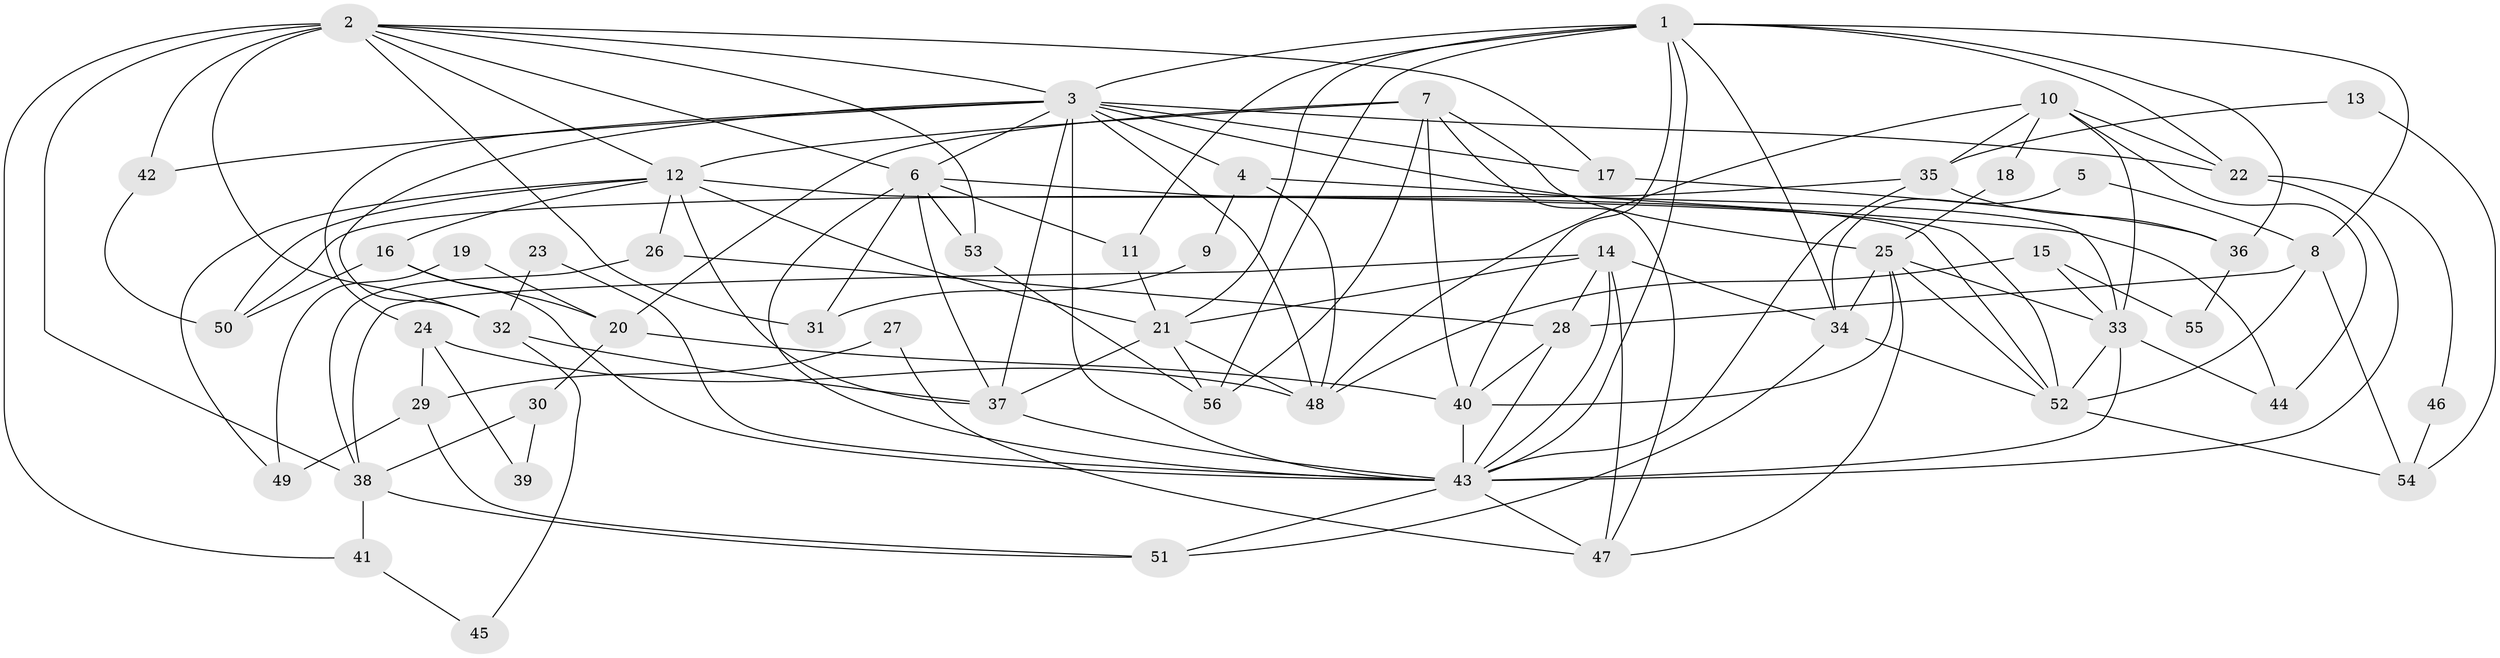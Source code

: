 // original degree distribution, {5: 0.17391304347826086, 2: 0.13043478260869565, 6: 0.10869565217391304, 4: 0.22826086956521738, 3: 0.30434782608695654, 7: 0.043478260869565216, 8: 0.010869565217391304}
// Generated by graph-tools (version 1.1) at 2025/50/03/04/25 22:50:49]
// undirected, 56 vertices, 133 edges
graph export_dot {
  node [color=gray90,style=filled];
  1;
  2;
  3;
  4;
  5;
  6;
  7;
  8;
  9;
  10;
  11;
  12;
  13;
  14;
  15;
  16;
  17;
  18;
  19;
  20;
  21;
  22;
  23;
  24;
  25;
  26;
  27;
  28;
  29;
  30;
  31;
  32;
  33;
  34;
  35;
  36;
  37;
  38;
  39;
  40;
  41;
  42;
  43;
  44;
  45;
  46;
  47;
  48;
  49;
  50;
  51;
  52;
  53;
  54;
  55;
  56;
  1 -- 3 [weight=2.0];
  1 -- 8 [weight=1.0];
  1 -- 11 [weight=1.0];
  1 -- 21 [weight=1.0];
  1 -- 22 [weight=1.0];
  1 -- 34 [weight=1.0];
  1 -- 36 [weight=1.0];
  1 -- 40 [weight=1.0];
  1 -- 43 [weight=1.0];
  1 -- 56 [weight=1.0];
  2 -- 3 [weight=1.0];
  2 -- 6 [weight=1.0];
  2 -- 12 [weight=1.0];
  2 -- 17 [weight=1.0];
  2 -- 31 [weight=1.0];
  2 -- 32 [weight=1.0];
  2 -- 38 [weight=1.0];
  2 -- 41 [weight=1.0];
  2 -- 42 [weight=1.0];
  2 -- 53 [weight=1.0];
  3 -- 4 [weight=1.0];
  3 -- 6 [weight=2.0];
  3 -- 17 [weight=1.0];
  3 -- 22 [weight=1.0];
  3 -- 24 [weight=1.0];
  3 -- 32 [weight=1.0];
  3 -- 33 [weight=1.0];
  3 -- 37 [weight=1.0];
  3 -- 42 [weight=1.0];
  3 -- 43 [weight=3.0];
  3 -- 48 [weight=1.0];
  4 -- 9 [weight=1.0];
  4 -- 44 [weight=1.0];
  4 -- 48 [weight=1.0];
  5 -- 8 [weight=1.0];
  5 -- 34 [weight=1.0];
  6 -- 11 [weight=1.0];
  6 -- 31 [weight=1.0];
  6 -- 37 [weight=1.0];
  6 -- 43 [weight=1.0];
  6 -- 52 [weight=1.0];
  6 -- 53 [weight=1.0];
  7 -- 12 [weight=2.0];
  7 -- 20 [weight=1.0];
  7 -- 25 [weight=3.0];
  7 -- 40 [weight=1.0];
  7 -- 47 [weight=1.0];
  7 -- 56 [weight=1.0];
  8 -- 28 [weight=1.0];
  8 -- 52 [weight=1.0];
  8 -- 54 [weight=1.0];
  9 -- 31 [weight=1.0];
  10 -- 18 [weight=1.0];
  10 -- 22 [weight=1.0];
  10 -- 33 [weight=1.0];
  10 -- 35 [weight=1.0];
  10 -- 44 [weight=1.0];
  10 -- 48 [weight=1.0];
  11 -- 21 [weight=1.0];
  12 -- 16 [weight=1.0];
  12 -- 21 [weight=1.0];
  12 -- 26 [weight=1.0];
  12 -- 37 [weight=1.0];
  12 -- 49 [weight=1.0];
  12 -- 50 [weight=1.0];
  12 -- 52 [weight=1.0];
  13 -- 35 [weight=1.0];
  13 -- 54 [weight=1.0];
  14 -- 21 [weight=2.0];
  14 -- 28 [weight=1.0];
  14 -- 34 [weight=1.0];
  14 -- 38 [weight=1.0];
  14 -- 43 [weight=1.0];
  14 -- 47 [weight=1.0];
  15 -- 33 [weight=1.0];
  15 -- 48 [weight=1.0];
  15 -- 55 [weight=1.0];
  16 -- 20 [weight=1.0];
  16 -- 43 [weight=1.0];
  16 -- 50 [weight=1.0];
  17 -- 36 [weight=1.0];
  18 -- 25 [weight=1.0];
  19 -- 20 [weight=1.0];
  19 -- 49 [weight=1.0];
  20 -- 30 [weight=1.0];
  20 -- 40 [weight=1.0];
  21 -- 37 [weight=1.0];
  21 -- 48 [weight=1.0];
  21 -- 56 [weight=1.0];
  22 -- 43 [weight=1.0];
  22 -- 46 [weight=1.0];
  23 -- 32 [weight=1.0];
  23 -- 43 [weight=1.0];
  24 -- 29 [weight=1.0];
  24 -- 39 [weight=1.0];
  24 -- 48 [weight=1.0];
  25 -- 33 [weight=1.0];
  25 -- 34 [weight=1.0];
  25 -- 40 [weight=1.0];
  25 -- 47 [weight=1.0];
  25 -- 52 [weight=1.0];
  26 -- 28 [weight=1.0];
  26 -- 38 [weight=1.0];
  27 -- 29 [weight=1.0];
  27 -- 47 [weight=1.0];
  28 -- 40 [weight=1.0];
  28 -- 43 [weight=1.0];
  29 -- 49 [weight=1.0];
  29 -- 51 [weight=1.0];
  30 -- 38 [weight=1.0];
  30 -- 39 [weight=1.0];
  32 -- 37 [weight=1.0];
  32 -- 45 [weight=1.0];
  33 -- 43 [weight=1.0];
  33 -- 44 [weight=1.0];
  33 -- 52 [weight=1.0];
  34 -- 51 [weight=1.0];
  34 -- 52 [weight=1.0];
  35 -- 36 [weight=1.0];
  35 -- 43 [weight=1.0];
  35 -- 50 [weight=1.0];
  36 -- 55 [weight=1.0];
  37 -- 43 [weight=1.0];
  38 -- 41 [weight=1.0];
  38 -- 51 [weight=1.0];
  40 -- 43 [weight=1.0];
  41 -- 45 [weight=1.0];
  42 -- 50 [weight=1.0];
  43 -- 47 [weight=2.0];
  43 -- 51 [weight=1.0];
  46 -- 54 [weight=1.0];
  52 -- 54 [weight=1.0];
  53 -- 56 [weight=1.0];
}
